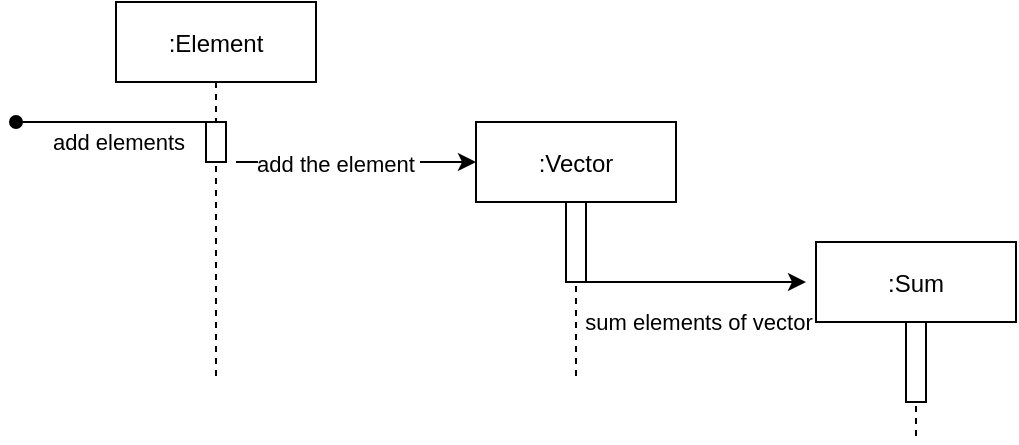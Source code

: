 <mxfile version="20.6.0" type="github">
  <diagram id="kgpKYQtTHZ0yAKxKKP6v" name="Page-1">
    <mxGraphModel dx="1038" dy="521" grid="1" gridSize="10" guides="1" tooltips="1" connect="1" arrows="1" fold="1" page="1" pageScale="1" pageWidth="850" pageHeight="1100" math="0" shadow="0">
      <root>
        <mxCell id="0" />
        <mxCell id="1" parent="0" />
        <mxCell id="3nuBFxr9cyL0pnOWT2aG-1" value=":Element" style="shape=umlLifeline;perimeter=lifelinePerimeter;container=1;collapsible=0;recursiveResize=0;rounded=0;shadow=0;strokeWidth=1;" parent="1" vertex="1">
          <mxGeometry x="120" y="80" width="100" height="190" as="geometry" />
        </mxCell>
        <mxCell id="3nuBFxr9cyL0pnOWT2aG-2" value="" style="points=[];perimeter=orthogonalPerimeter;rounded=0;shadow=0;strokeWidth=1;" parent="3nuBFxr9cyL0pnOWT2aG-1" vertex="1">
          <mxGeometry x="45" y="60" width="10" height="20" as="geometry" />
        </mxCell>
        <mxCell id="3nuBFxr9cyL0pnOWT2aG-5" value=":Vector" style="shape=umlLifeline;perimeter=lifelinePerimeter;container=1;collapsible=0;recursiveResize=0;rounded=0;shadow=0;strokeWidth=1;" parent="1" vertex="1">
          <mxGeometry x="300" y="140" width="100" height="130" as="geometry" />
        </mxCell>
        <mxCell id="3nuBFxr9cyL0pnOWT2aG-6" value="" style="points=[];perimeter=orthogonalPerimeter;rounded=0;shadow=0;strokeWidth=1;" parent="3nuBFxr9cyL0pnOWT2aG-5" vertex="1">
          <mxGeometry x="45" y="40" width="10" height="40" as="geometry" />
        </mxCell>
        <mxCell id="NNO6QvB_a0ZtVHOgUrv2-4" value="" style="endArrow=classic;html=1;rounded=0;" edge="1" parent="3nuBFxr9cyL0pnOWT2aG-5">
          <mxGeometry width="50" height="50" relative="1" as="geometry">
            <mxPoint x="45" y="80" as="sourcePoint" />
            <mxPoint x="165" y="80" as="targetPoint" />
          </mxGeometry>
        </mxCell>
        <mxCell id="NNO6QvB_a0ZtVHOgUrv2-9" value="sum elements of vector" style="edgeLabel;html=1;align=center;verticalAlign=middle;resizable=0;points=[];" vertex="1" connectable="0" parent="NNO6QvB_a0ZtVHOgUrv2-4">
          <mxGeometry x="-0.243" y="-3" relative="1" as="geometry">
            <mxPoint x="20" y="17" as="offset" />
          </mxGeometry>
        </mxCell>
        <mxCell id="NNO6QvB_a0ZtVHOgUrv2-1" value="" style="endArrow=classic;html=1;rounded=0;" edge="1" parent="1">
          <mxGeometry width="50" height="50" relative="1" as="geometry">
            <mxPoint x="180" y="160" as="sourcePoint" />
            <mxPoint x="300" y="160" as="targetPoint" />
          </mxGeometry>
        </mxCell>
        <mxCell id="NNO6QvB_a0ZtVHOgUrv2-8" value="add the element&amp;nbsp;" style="edgeLabel;html=1;align=center;verticalAlign=middle;resizable=0;points=[];" vertex="1" connectable="0" parent="NNO6QvB_a0ZtVHOgUrv2-1">
          <mxGeometry x="-0.16" y="-1" relative="1" as="geometry">
            <mxPoint as="offset" />
          </mxGeometry>
        </mxCell>
        <mxCell id="NNO6QvB_a0ZtVHOgUrv2-2" value="" style="endArrow=oval;html=1;rounded=0;endFill=1;exitX=0.5;exitY=0;exitDx=0;exitDy=0;exitPerimeter=0;" edge="1" parent="1" source="3nuBFxr9cyL0pnOWT2aG-2">
          <mxGeometry width="50" height="50" relative="1" as="geometry">
            <mxPoint x="170" y="150" as="sourcePoint" />
            <mxPoint x="70" y="140" as="targetPoint" />
          </mxGeometry>
        </mxCell>
        <mxCell id="NNO6QvB_a0ZtVHOgUrv2-3" value="add elements" style="edgeLabel;html=1;align=center;verticalAlign=middle;resizable=0;points=[];" vertex="1" connectable="0" parent="NNO6QvB_a0ZtVHOgUrv2-2">
          <mxGeometry x="0.512" y="2" relative="1" as="geometry">
            <mxPoint x="26" y="8" as="offset" />
          </mxGeometry>
        </mxCell>
        <mxCell id="NNO6QvB_a0ZtVHOgUrv2-5" value=":Sum" style="shape=umlLifeline;perimeter=lifelinePerimeter;container=1;collapsible=0;recursiveResize=0;rounded=0;shadow=0;strokeWidth=1;" vertex="1" parent="1">
          <mxGeometry x="470" y="200" width="100" height="100" as="geometry" />
        </mxCell>
        <mxCell id="NNO6QvB_a0ZtVHOgUrv2-6" value="" style="points=[];perimeter=orthogonalPerimeter;rounded=0;shadow=0;strokeWidth=1;" vertex="1" parent="NNO6QvB_a0ZtVHOgUrv2-5">
          <mxGeometry x="45" y="40" width="10" height="40" as="geometry" />
        </mxCell>
      </root>
    </mxGraphModel>
  </diagram>
</mxfile>
